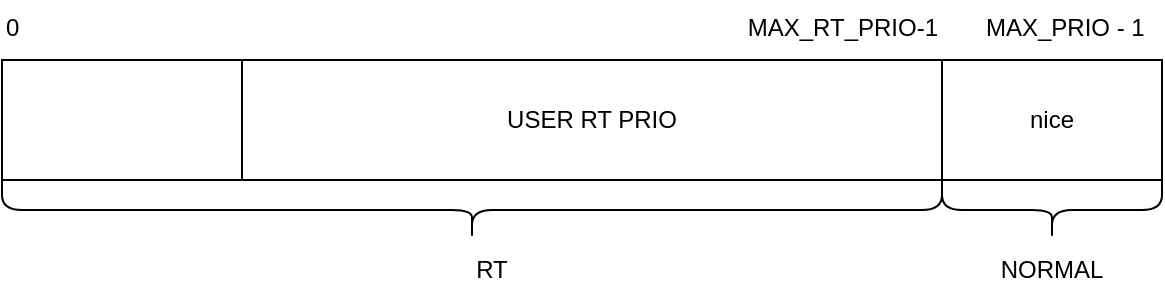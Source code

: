 <mxfile version="20.3.0" type="device" pages="2"><diagram id="_gmjeiIgr0zlvd2HrBH3" name="sched priority"><mxGraphModel dx="1614" dy="873" grid="1" gridSize="10" guides="1" tooltips="1" connect="1" arrows="1" fold="1" page="1" pageScale="1" pageWidth="850" pageHeight="1100" math="0" shadow="0"><root><mxCell id="0"/><mxCell id="1" parent="0"/><mxCell id="b78Igz1Yo_-YCGNNkW1B-1" value="USER RT PRIO" style="rounded=0;whiteSpace=wrap;html=1;" vertex="1" parent="1"><mxGeometry x="240" y="440" width="350" height="60" as="geometry"/></mxCell><mxCell id="b78Igz1Yo_-YCGNNkW1B-2" value="nice" style="rounded=0;whiteSpace=wrap;html=1;" vertex="1" parent="1"><mxGeometry x="590" y="440" width="110" height="60" as="geometry"/></mxCell><mxCell id="b78Igz1Yo_-YCGNNkW1B-3" value="" style="shape=curlyBracket;whiteSpace=wrap;html=1;rounded=1;flipH=1;direction=north;" vertex="1" parent="1"><mxGeometry x="120" y="500" width="470" height="30" as="geometry"/></mxCell><mxCell id="b78Igz1Yo_-YCGNNkW1B-4" value="" style="shape=curlyBracket;whiteSpace=wrap;html=1;rounded=1;flipH=1;direction=north;" vertex="1" parent="1"><mxGeometry x="590" y="500" width="110" height="30" as="geometry"/></mxCell><mxCell id="b78Igz1Yo_-YCGNNkW1B-5" value="RT" style="text;html=1;strokeColor=none;fillColor=none;align=center;verticalAlign=middle;whiteSpace=wrap;rounded=0;" vertex="1" parent="1"><mxGeometry x="335" y="530" width="60" height="30" as="geometry"/></mxCell><mxCell id="b78Igz1Yo_-YCGNNkW1B-6" value="NORMAL" style="text;html=1;strokeColor=none;fillColor=none;align=center;verticalAlign=middle;whiteSpace=wrap;rounded=0;" vertex="1" parent="1"><mxGeometry x="615" y="530" width="60" height="30" as="geometry"/></mxCell><mxCell id="b78Igz1Yo_-YCGNNkW1B-7" value="MAX_PRIO - 1" style="text;whiteSpace=wrap;html=1;" vertex="1" parent="1"><mxGeometry x="610" y="410" width="90" height="30" as="geometry"/></mxCell><mxCell id="b78Igz1Yo_-YCGNNkW1B-13" value="MAX_RT_PRIO-1" style="text;whiteSpace=wrap;html=1;align=right;" vertex="1" parent="1"><mxGeometry x="485" y="410" width="105" height="30" as="geometry"/></mxCell><mxCell id="b78Igz1Yo_-YCGNNkW1B-14" value="0" style="text;whiteSpace=wrap;html=1;" vertex="1" parent="1"><mxGeometry x="120" y="410" width="20" height="30" as="geometry"/></mxCell><mxCell id="b78Igz1Yo_-YCGNNkW1B-16" value="" style="rounded=0;whiteSpace=wrap;html=1;" vertex="1" parent="1"><mxGeometry x="120" y="440" width="120" height="60" as="geometry"/></mxCell></root></mxGraphModel></diagram><diagram id="YGi7qpgjBexx0-YklmYr" name="task_t_prio"><mxGraphModel dx="2464" dy="873" grid="1" gridSize="10" guides="1" tooltips="1" connect="1" arrows="1" fold="1" page="1" pageScale="1" pageWidth="850" pageHeight="1100" math="0" shadow="0"><root><mxCell id="0"/><mxCell id="1" parent="0"/><mxCell id="5F1Vlf1-VKa1JTyMjlL7-1" value="static_prio" style="rounded=0;whiteSpace=wrap;html=1;" vertex="1" parent="1"><mxGeometry x="390" y="270" width="120" height="60" as="geometry"/></mxCell><mxCell id="5F1Vlf1-VKa1JTyMjlL7-2" value="rt_priority" style="rounded=0;whiteSpace=wrap;html=1;" vertex="1" parent="1"><mxGeometry x="390" y="490" width="120" height="60" as="geometry"/></mxCell><mxCell id="5F1Vlf1-VKa1JTyMjlL7-4" value="prio" style="rounded=0;whiteSpace=wrap;html=1;" vertex="1" parent="1"><mxGeometry x="640" y="380" width="120" height="60" as="geometry"/></mxCell><mxCell id="5F1Vlf1-VKa1JTyMjlL7-6" value="" style="edgeStyle=segmentEdgeStyle;endArrow=classic;html=1;rounded=0;exitX=1;exitY=0.5;exitDx=0;exitDy=0;entryX=0.5;entryY=1;entryDx=0;entryDy=0;" edge="1" parent="1" source="5F1Vlf1-VKa1JTyMjlL7-2" target="5F1Vlf1-VKa1JTyMjlL7-4"><mxGeometry width="50" height="50" relative="1" as="geometry"><mxPoint x="550" y="520" as="sourcePoint"/><mxPoint x="600" y="470" as="targetPoint"/></mxGeometry></mxCell><mxCell id="5F1Vlf1-VKa1JTyMjlL7-7" value="" style="edgeStyle=segmentEdgeStyle;endArrow=classic;html=1;rounded=0;exitX=1;exitY=0.5;exitDx=0;exitDy=0;entryX=0.5;entryY=0;entryDx=0;entryDy=0;" edge="1" parent="1" target="5F1Vlf1-VKa1JTyMjlL7-4"><mxGeometry width="50" height="50" relative="1" as="geometry"><mxPoint x="510" y="300" as="sourcePoint"/><mxPoint x="700" y="220" as="targetPoint"/></mxGeometry></mxCell><mxCell id="5F1Vlf1-VKa1JTyMjlL7-9" style="edgeStyle=orthogonalEdgeStyle;rounded=0;orthogonalLoop=1;jettySize=auto;html=1;entryX=0;entryY=0.5;entryDx=0;entryDy=0;" edge="1" parent="1" source="5F1Vlf1-VKa1JTyMjlL7-8" target="5F1Vlf1-VKa1JTyMjlL7-1"><mxGeometry relative="1" as="geometry"/></mxCell><mxCell id="5F1Vlf1-VKa1JTyMjlL7-8" value="nice" style="rounded=0;whiteSpace=wrap;html=1;" vertex="1" parent="1"><mxGeometry x="160" y="270" width="120" height="60" as="geometry"/></mxCell><mxCell id="5F1Vlf1-VKa1JTyMjlL7-11" style="edgeStyle=orthogonalEdgeStyle;rounded=0;orthogonalLoop=1;jettySize=auto;html=1;entryX=0;entryY=0.5;entryDx=0;entryDy=0;" edge="1" parent="1" source="5F1Vlf1-VKa1JTyMjlL7-10" target="5F1Vlf1-VKa1JTyMjlL7-2"><mxGeometry relative="1" as="geometry"/></mxCell><mxCell id="5F1Vlf1-VKa1JTyMjlL7-10" value="priority" style="rounded=0;whiteSpace=wrap;html=1;" vertex="1" parent="1"><mxGeometry x="160" y="490" width="120" height="60" as="geometry"/></mxCell><mxCell id="5F1Vlf1-VKa1JTyMjlL7-15" style="edgeStyle=orthogonalEdgeStyle;rounded=0;orthogonalLoop=1;jettySize=auto;html=1;" edge="1" parent="1" source="5F1Vlf1-VKa1JTyMjlL7-12" target="5F1Vlf1-VKa1JTyMjlL7-8"><mxGeometry relative="1" as="geometry"/></mxCell><mxCell id="5F1Vlf1-VKa1JTyMjlL7-12" value="非实时进程" style="ellipse;whiteSpace=wrap;html=1;" vertex="1" parent="1"><mxGeometry x="-100" y="270" width="120" height="60" as="geometry"/></mxCell><mxCell id="5F1Vlf1-VKa1JTyMjlL7-14" style="edgeStyle=orthogonalEdgeStyle;rounded=0;orthogonalLoop=1;jettySize=auto;html=1;entryX=0;entryY=0.5;entryDx=0;entryDy=0;" edge="1" parent="1" source="5F1Vlf1-VKa1JTyMjlL7-13" target="5F1Vlf1-VKa1JTyMjlL7-10"><mxGeometry relative="1" as="geometry"/></mxCell><mxCell id="5F1Vlf1-VKa1JTyMjlL7-13" value="实时进程" style="ellipse;whiteSpace=wrap;html=1;" vertex="1" parent="1"><mxGeometry x="-100" y="490" width="120" height="60" as="geometry"/></mxCell></root></mxGraphModel></diagram></mxfile>